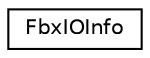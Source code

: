 digraph "クラス階層図"
{
  edge [fontname="Helvetica",fontsize="10",labelfontname="Helvetica",labelfontsize="10"];
  node [fontname="Helvetica",fontsize="10",shape=record];
  rankdir="LR";
  Node0 [label="FbxIOInfo",height=0.2,width=0.4,color="black", fillcolor="white", style="filled",URL="$class_fbx_i_o_info.html"];
}
